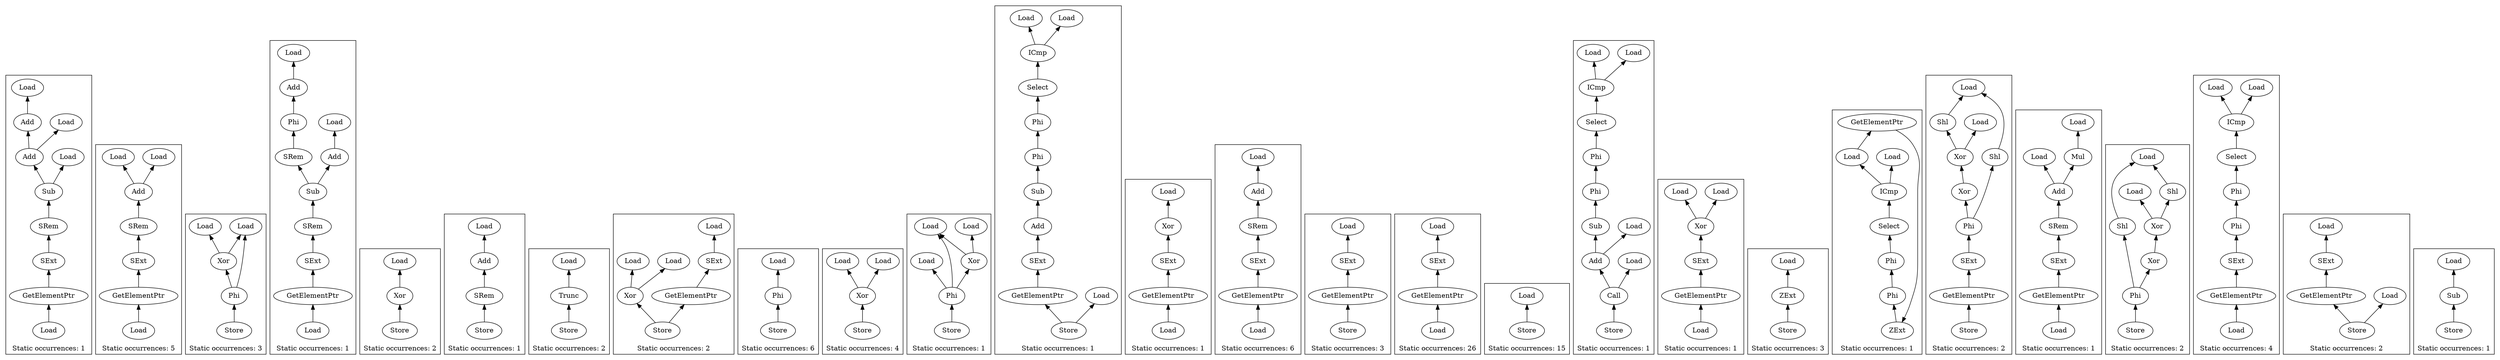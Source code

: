strict digraph {
rankdir=BT
subgraph {
"0_395" [label="GetElementPtr"]
"0_395" -> {
"0_394"
"0_394"
"0_394"
}
"0_396" [label="Load"]
"0_396" -> {
"0_395"
"0_395"
"0_395"
}
"0_394" [label="SExt"]
"0_394" -> {
"0_393"
"0_393"
"0_393"
}
"0_393" [label="SRem"]
"0_393" -> {
"0_392"
"0_392"
"0_392"
}
"0_392" [label="Sub"]
"0_392" -> {
"0_391"
"0_391"
"0_390"
}
"0_390" [label="Load"]
"0_391" [label="Add"]
"0_391" -> {
"0_370"
"0_387"
}
"0_387" [label="Load"]
"0_370" [label="Add"]
"0_370" -> {
"0_282"
}
"0_282" [label="Load"]
cluster=true
label=<Static occurrences: 1>
}
subgraph {
"1_468" [label="Load"]
"1_468" -> {
"1_467"
"1_467"
}
"1_467" [label="GetElementPtr"]
"1_467" -> {
"1_466"
"1_466"
}
"1_466" [label="SExt"]
"1_466" -> {
"1_465"
"1_465"
}
"1_465" [label="SRem"]
"1_465" -> {
"1_464"
"1_464"
}
"1_464" [label="Add"]
"1_464" -> {
"1_463"
"1_454"
}
"1_463" [label="Load"]
"1_454" [label="Load"]
cluster=true
label=<Static occurrences: 5>
}
subgraph {
"2_107" [label="Xor"]
"2_107" -> {
"2_106"
"2_97"
}
"2_106" [label="Load"]
"2_97" [label="Load"]
"2_109" [label="Phi"]
"2_109" -> {
"2_97"
"2_107"
"2_107"
}
"2_97" [label="Load"]
"2_110" [label="Store"]
"2_110" -> {
"2_109"
"2_109"
"2_109"
}
cluster=true
label=<Static occurrences: 3>
}
subgraph {
"3_743" [label="SRem"]
"3_743" -> {
"3_742"
"3_742"
}
"3_730" [label="Add"]
"3_730" -> {
"3_729"
}
"3_729" [label="Load"]
"3_744" [label="SExt"]
"3_744" -> {
"3_743"
"3_743"
}
"3_739" [label="SRem"]
"3_739" -> {
"3_733"
}
"3_733" [label="Phi"]
"3_733" -> {
"3_730"
}
"3_742" [label="Sub"]
"3_742" -> {
"3_741"
"3_739"
}
"3_741" [label="Add"]
"3_741" -> {
"3_707"
}
"3_707" [label="Load"]
"3_746" [label="Load"]
"3_746" -> {
"3_745"
"3_745"
}
"3_745" [label="GetElementPtr"]
"3_745" -> {
"3_744"
"3_744"
}
cluster=true
label=<Static occurrences: 1>
}
subgraph {
"4_34" [label="Xor"]
"4_34" -> {
"4_33"
}
"4_33" [label="Load"]
"4_35" [label="Store"]
"4_35" -> {
"4_34"
}
cluster=true
label=<Static occurrences: 2>
}
subgraph {
"5_543" [label="Store"]
"5_543" -> {
"5_542"
}
"5_542" [label="SRem"]
"5_542" -> {
"5_541"
}
"5_541" [label="Add"]
"5_541" -> {
"5_537"
}
"5_537" [label="Load"]
cluster=true
label=<Static occurrences: 1>
}
subgraph {
"6_822" [label="Trunc"]
"6_822" -> {
"6_821"
}
"6_821" [label="Load"]
"6_824" [label="Store"]
"6_824" -> {
"6_822"
}
cluster=true
label=<Static occurrences: 2>
}
subgraph {
"7_695" [label="Xor"]
"7_695" -> {
"7_694"
"7_693"
}
"7_694" [label="Load"]
"7_693" [label="Load"]
"7_675" [label="GetElementPtr"]
"7_675" -> {
"7_674"
}
"7_696" [label="Store"]
"7_696" -> {
"7_675"
"7_695"
"7_695"
}
"7_674" [label="SExt"]
"7_674" -> {
"7_673"
}
"7_673" [label="Load"]
cluster=true
label=<Static occurrences: 2>
}
subgraph {
"8_440" [label="Phi"]
"8_440" -> {
"8_438"
}
"8_438" [label="Load"]
"8_442" [label="Store"]
"8_442" -> {
"8_440"
}
cluster=true
label=<Static occurrences: 6>
}
subgraph {
"9_232" [label="Store"]
"9_232" -> {
"9_231"
"9_231"
}
"9_231" [label="Xor"]
"9_231" -> {
"9_230"
"9_229"
}
"9_230" [label="Load"]
"9_229" [label="Load"]
cluster=true
label=<Static occurrences: 4>
}
subgraph {
"10_606" [label="Phi"]
"10_606" -> {
"10_604"
"10_594"
"10_599"
"10_599"
}
"10_604" [label="Load"]
"10_594" [label="Load"]
"10_608" [label="Store"]
"10_608" -> {
"10_606"
"10_606"
"10_606"
"10_606"
}
"10_599" [label="Xor"]
"10_599" -> {
"10_598"
"10_594"
}
"10_598" [label="Load"]
"10_594" [label="Load"]
cluster=true
label=<Static occurrences: 1>
}
subgraph {
"11_348" [label="Phi"]
"11_348" -> {
"11_344"
"11_344"
}
"11_341" [label="ICmp"]
"11_341" -> {
"11_338"
"11_340"
}
"11_338" [label="Load"]
"11_340" [label="Load"]
"11_342" [label="Select"]
"11_342" -> {
"11_341"
"11_341"
}
"11_356" [label="Sub"]
"11_356" -> {
"11_348"
"11_348"
}
"11_399" [label="SExt"]
"11_399" -> {
"11_398"
"11_398"
}
"11_401" [label="Store"]
"11_401" -> {
"11_400"
"11_400"
"11_396"
}
"11_396" [label="Load"]
"11_344" [label="Phi"]
"11_344" -> {
"11_342"
"11_342"
}
"11_400" [label="GetElementPtr"]
"11_400" -> {
"11_399"
"11_399"
}
"11_398" [label="Add"]
"11_398" -> {
"11_356"
"11_356"
}
cluster=true
label=<Static occurrences: 1>
}
subgraph {
"12_729" [label="Load"]
"12_729" -> {
"12_728"
}
"12_727" [label="SExt"]
"12_727" -> {
"12_726"
}
"12_728" [label="GetElementPtr"]
"12_728" -> {
"12_727"
}
"12_726" [label="Xor"]
"12_726" -> {
"12_725"
}
"12_725" [label="Load"]
cluster=true
label=<Static occurrences: 1>
}
subgraph {
"13_102" [label="Add"]
"13_102" -> {
"13_101"
}
"13_101" [label="Load"]
"13_103" [label="SRem"]
"13_103" -> {
"13_102"
}
"13_105" [label="GetElementPtr"]
"13_105" -> {
"13_104"
}
"13_106" [label="Load"]
"13_106" -> {
"13_105"
}
"13_104" [label="SExt"]
"13_104" -> {
"13_103"
}
cluster=true
label=<Static occurrences: 6>
}
subgraph {
"14_46" [label="Store"]
"14_46" -> {
"14_45"
}
"14_45" [label="GetElementPtr"]
"14_45" -> {
"14_44"
}
"14_44" [label="SExt"]
"14_44" -> {
"14_43"
}
"14_43" [label="Load"]
cluster=true
label=<Static occurrences: 3>
}
subgraph {
"15_100" [label="GetElementPtr"]
"15_100" -> {
"15_99"
}
"15_99" [label="SExt"]
"15_99" -> {
"15_92"
}
"15_92" [label="Load"]
"15_101" [label="Load"]
"15_101" -> {
"15_100"
}
cluster=true
label=<Static occurrences: 26>
}
subgraph {
"16_125" [label="Store"]
"16_125" -> {
"16_124"
}
"16_124" [label="Load"]
cluster=true
label=<Static occurrences: 15>
}
subgraph {
"17_348" [label="Phi"]
"17_348" -> {
"17_344"
"17_344"
}
"17_341" [label="ICmp"]
"17_341" -> {
"17_338"
"17_340"
}
"17_338" [label="Load"]
"17_340" [label="Load"]
"17_342" [label="Select"]
"17_342" -> {
"17_341"
"17_341"
}
"17_356" [label="Sub"]
"17_356" -> {
"17_348"
"17_348"
}
"17_360" [label="Call"]
"17_360" -> {
"17_357"
"17_357"
"17_357"
"17_351"
}
"17_351" [label="Load"]
"17_344" [label="Phi"]
"17_344" -> {
"17_342"
"17_342"
}
"17_361" [label="Store"]
"17_361" -> {
"17_360"
"17_360"
"17_360"
"17_360"
}
"17_357" [label="Add"]
"17_357" -> {
"17_354"
"17_356"
"17_356"
}
"17_354" [label="Load"]
cluster=true
label=<Static occurrences: 1>
}
subgraph {
"18_993" [label="GetElementPtr"]
"18_993" -> {
"18_992"
"18_992"
}
"18_994" [label="Load"]
"18_994" -> {
"18_993"
"18_993"
}
"18_992" [label="SExt"]
"18_992" -> {
"18_991"
"18_991"
}
"18_991" [label="Xor"]
"18_991" -> {
"18_990"
"18_989"
}
"18_990" [label="Load"]
"18_989" [label="Load"]
cluster=true
label=<Static occurrences: 1>
}
subgraph {
"19_150" [label="ZExt"]
"19_150" -> {
"19_149"
}
"19_149" [label="Load"]
"19_152" [label="Store"]
"19_152" -> {
"19_150"
}
cluster=true
label=<Static occurrences: 3>
}
subgraph {
"20_336" [label="ZExt"]
"20_336" -> {
"20_324"
"20_324"
}
"20_342" [label="Select"]
"20_342" -> {
"20_341"
"20_341"
}
"20_324" [label="Phi"]
"20_324" -> {
"20_344"
"20_344"
}
"20_341" [label="ICmp"]
"20_341" -> {
"20_338"
"20_340"
}
"20_340" [label="Load"]
"20_337" [label="GetElementPtr"]
"20_337" -> {
"20_336"
"20_336"
}
"20_344" [label="Phi"]
"20_344" -> {
"20_342"
"20_342"
}
"20_338" [label="Load"]
"20_338" -> {
"20_337"
"20_337"
}
cluster=true
label=<Static occurrences: 1>
}
subgraph {
"21_70" [label="Store"]
"21_70" -> {
"21_68"
"21_68"
"21_68"
}
"21_58" [label="Shl"]
"21_58" -> {
"21_54"
}
"21_54" [label="Load"]
"21_60" [label="Xor"]
"21_60" -> {
"21_59"
"21_59"
}
"21_62" [label="Shl"]
"21_62" -> {
"21_54"
}
"21_54" [label="Load"]
"21_64" [label="Phi"]
"21_64" -> {
"21_62"
"21_60"
"21_60"
}
"21_59" [label="Xor"]
"21_59" -> {
"21_57"
"21_58"
}
"21_57" [label="Load"]
"21_68" [label="GetElementPtr"]
"21_68" -> {
"21_67"
"21_67"
"21_67"
}
"21_67" [label="SExt"]
"21_67" -> {
"21_64"
"21_64"
"21_64"
}
cluster=true
label=<Static occurrences: 2>
}
subgraph {
"22_691" [label="SExt"]
"22_691" -> {
"22_690"
"22_690"
}
"22_690" [label="SRem"]
"22_690" -> {
"22_689"
"22_689"
}
"22_693" [label="Load"]
"22_693" -> {
"22_692"
"22_692"
}
"22_689" [label="Add"]
"22_689" -> {
"22_683"
"22_688"
}
"22_683" [label="Load"]
"22_688" [label="Mul"]
"22_688" -> {
"22_686"
}
"22_686" [label="Load"]
"22_692" [label="GetElementPtr"]
"22_692" -> {
"22_691"
"22_691"
}
cluster=true
label=<Static occurrences: 1>
}
subgraph {
"23_64" [label="Phi"]
"23_64" -> {
"23_62"
"23_60"
"23_60"
}
"23_59" [label="Xor"]
"23_59" -> {
"23_57"
"23_58"
}
"23_57" [label="Load"]
"23_58" [label="Shl"]
"23_58" -> {
"23_54"
}
"23_54" [label="Load"]
"23_66" [label="Store"]
"23_66" -> {
"23_64"
"23_64"
"23_64"
}
"23_60" [label="Xor"]
"23_60" -> {
"23_59"
"23_59"
}
"23_62" [label="Shl"]
"23_62" -> {
"23_54"
}
"23_54" [label="Load"]
cluster=true
label=<Static occurrences: 2>
}
subgraph {
"24_353" [label="GetElementPtr"]
"24_353" -> {
"24_352"
"24_352"
}
"24_348" [label="Phi"]
"24_348" -> {
"24_344"
"24_344"
}
"24_352" [label="SExt"]
"24_352" -> {
"24_348"
"24_348"
}
"24_341" [label="ICmp"]
"24_341" -> {
"24_338"
"24_340"
}
"24_338" [label="Load"]
"24_340" [label="Load"]
"24_344" [label="Phi"]
"24_344" -> {
"24_342"
"24_342"
}
"24_342" [label="Select"]
"24_342" -> {
"24_341"
"24_341"
}
"24_354" [label="Load"]
"24_354" -> {
"24_353"
"24_353"
}
cluster=true
label=<Static occurrences: 4>
}
subgraph {
"25_708" [label="Store"]
"25_708" -> {
"25_675"
"25_707"
}
"25_707" [label="Load"]
"25_675" [label="GetElementPtr"]
"25_675" -> {
"25_674"
}
"25_674" [label="SExt"]
"25_674" -> {
"25_673"
}
"25_673" [label="Load"]
cluster=true
label=<Static occurrences: 2>
}
subgraph {
"26_429" [label="Store"]
"26_429" -> {
"26_427"
}
"26_427" [label="Sub"]
"26_427" -> {
"26_425"
}
"26_425" [label="Load"]
cluster=true
label=<Static occurrences: 1>
}
}
